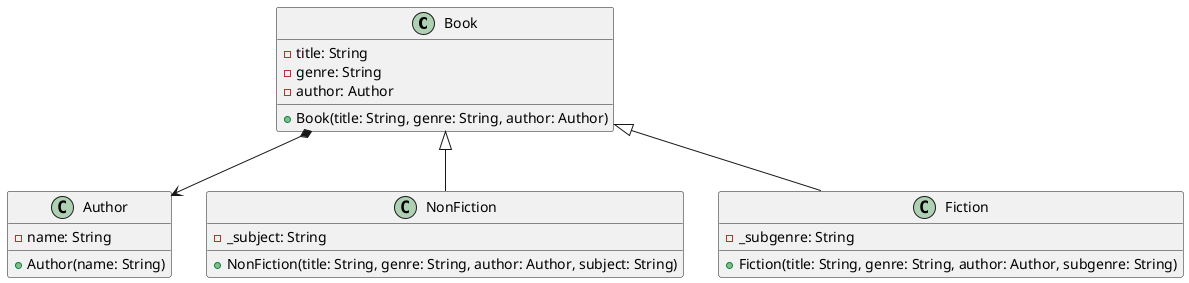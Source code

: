 @startuml

class Book {
  - title: String
  - genre: String
  - author: Author

  + Book(title: String, genre: String, author: Author)
}

class Author {
  - name: String

  + Author(name: String)
}

class NonFiction {
  - _subject: String

  + NonFiction(title: String, genre: String, author: Author, subject: String)
}

class Fiction {
  - _subgenre: String

  + Fiction(title: String, genre: String, author: Author, subgenre: String)
}

Book *--> Author
Book <|-- NonFiction
Book <|-- Fiction

@enduml